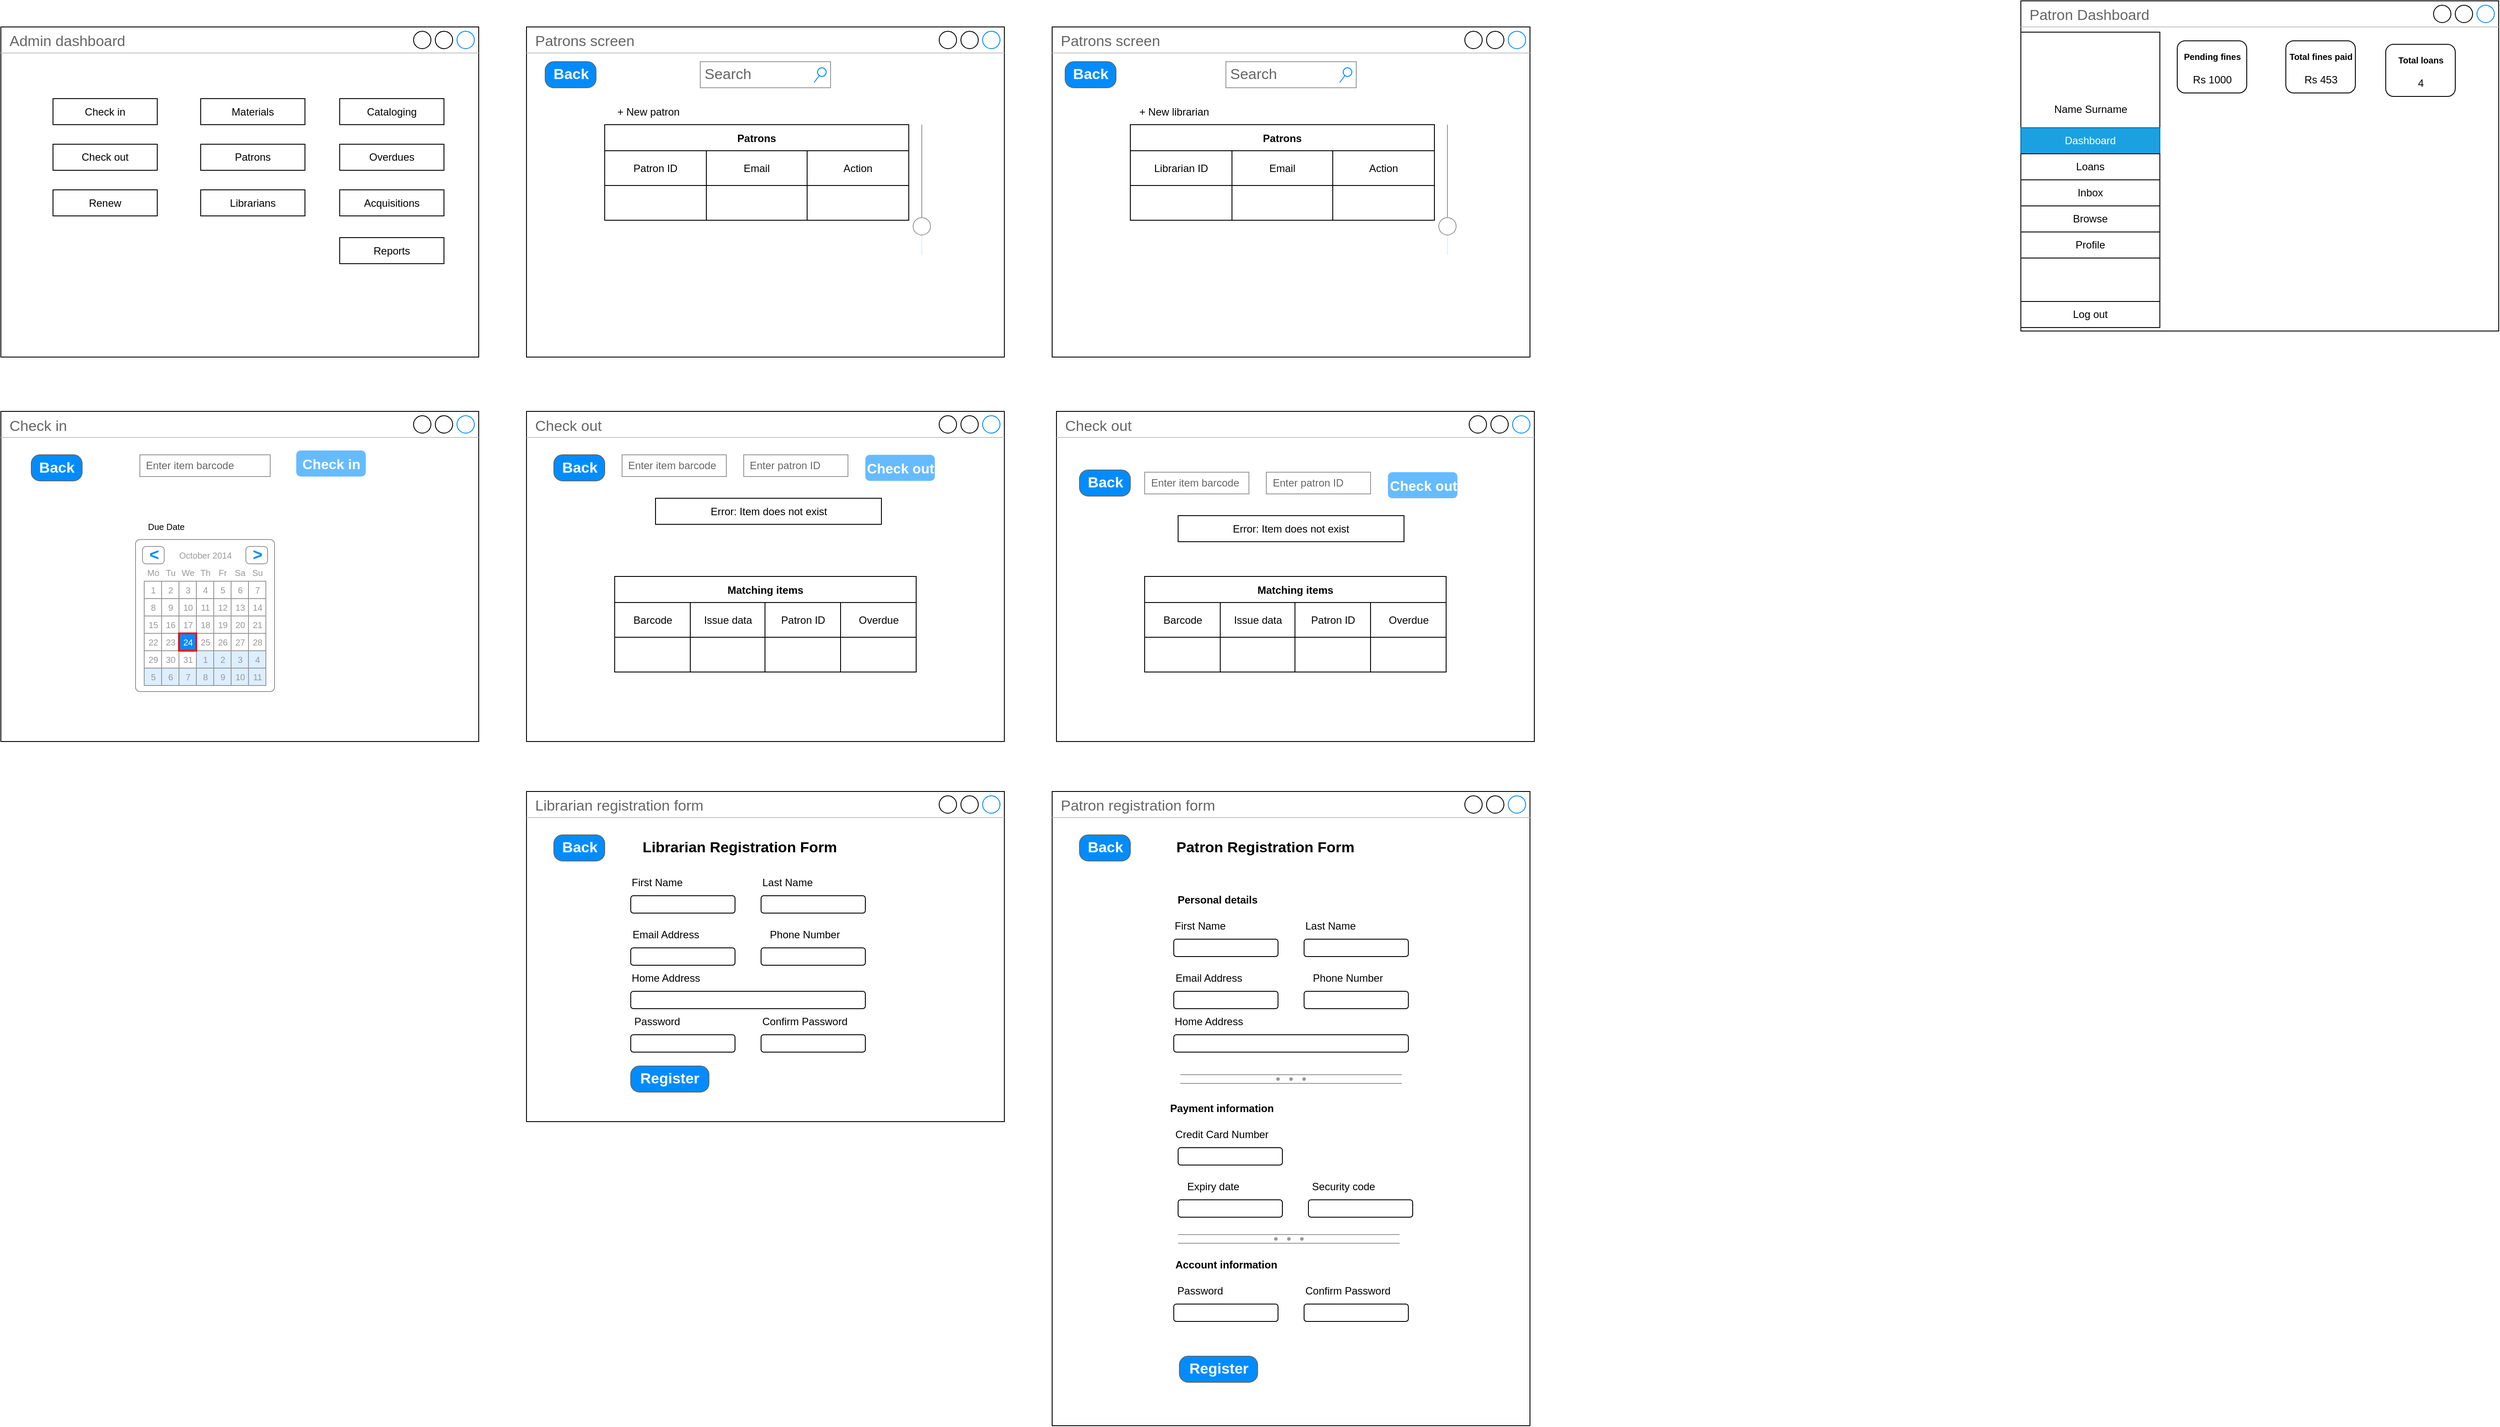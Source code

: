 <mxfile>
    <diagram id="pw19fZBroCz1HDnBDsmo" name="Page-1">
        <mxGraphModel dx="558" dy="850" grid="1" gridSize="10" guides="1" tooltips="1" connect="1" arrows="1" fold="1" page="1" pageScale="1" pageWidth="1169" pageHeight="827" math="0" shadow="0">
            <root>
                <mxCell id="0"/>
                <mxCell id="1" parent="0"/>
                <mxCell id="2" value="Admin dashboard" style="strokeWidth=1;shadow=0;dashed=0;align=center;html=1;shape=mxgraph.mockup.containers.window;align=left;verticalAlign=top;spacingLeft=8;strokeColor2=#008cff;strokeColor3=#c4c4c4;fontColor=#666666;mainText=;fontSize=17;labelBackgroundColor=none;" parent="1" vertex="1">
                    <mxGeometry x="35" y="30" width="550" height="380" as="geometry"/>
                </mxCell>
                <mxCell id="3" value="Check out" style="rounded=0;whiteSpace=wrap;html=1;" parent="1" vertex="1">
                    <mxGeometry x="95" y="165" width="120" height="30" as="geometry"/>
                </mxCell>
                <mxCell id="4" value="Patrons" style="rounded=0;whiteSpace=wrap;html=1;" parent="1" vertex="1">
                    <mxGeometry x="265" y="165" width="120" height="30" as="geometry"/>
                </mxCell>
                <mxCell id="5" value="Materials" style="rounded=0;whiteSpace=wrap;html=1;" parent="1" vertex="1">
                    <mxGeometry x="265" y="112.5" width="120" height="30" as="geometry"/>
                </mxCell>
                <mxCell id="7" value="Cataloging" style="rounded=0;whiteSpace=wrap;html=1;" parent="1" vertex="1">
                    <mxGeometry x="425" y="112.5" width="120" height="30" as="geometry"/>
                </mxCell>
                <mxCell id="8" value="Acquisitions" style="rounded=0;whiteSpace=wrap;html=1;" parent="1" vertex="1">
                    <mxGeometry x="425" y="217.5" width="120" height="30" as="geometry"/>
                </mxCell>
                <mxCell id="9" value="Reports" style="rounded=0;whiteSpace=wrap;html=1;" parent="1" vertex="1">
                    <mxGeometry x="425" y="272.5" width="120" height="30" as="geometry"/>
                </mxCell>
                <mxCell id="10" value="Check in" style="rounded=0;whiteSpace=wrap;html=1;" parent="1" vertex="1">
                    <mxGeometry x="95" y="112.5" width="120" height="30" as="geometry"/>
                </mxCell>
                <mxCell id="11" value="Renew" style="rounded=0;whiteSpace=wrap;html=1;" parent="1" vertex="1">
                    <mxGeometry x="95" y="217.5" width="120" height="30" as="geometry"/>
                </mxCell>
                <mxCell id="13" value="Overdues" style="rounded=0;whiteSpace=wrap;html=1;" parent="1" vertex="1">
                    <mxGeometry x="425" y="165" width="120" height="30" as="geometry"/>
                </mxCell>
                <mxCell id="14" value="Check in" style="strokeWidth=1;shadow=0;dashed=0;align=center;html=1;shape=mxgraph.mockup.containers.window;align=left;verticalAlign=top;spacingLeft=8;strokeColor2=#008cff;strokeColor3=#c4c4c4;fontColor=#666666;mainText=;fontSize=17;labelBackgroundColor=none;" parent="1" vertex="1">
                    <mxGeometry x="35" y="472.5" width="550" height="380" as="geometry"/>
                </mxCell>
                <mxCell id="27" value="Enter item barcode" style="strokeWidth=1;shadow=0;dashed=0;align=center;html=1;shape=mxgraph.mockup.forms.rrect;rSize=0;strokeColor=#999999;fontColor=#666666;align=left;spacingLeft=5;resizeWidth=1;" parent="1" vertex="1">
                    <mxGeometry x="195" y="522.5" width="150" height="25" as="geometry"/>
                </mxCell>
                <mxCell id="28" value="Check in" style="strokeWidth=1;shadow=0;dashed=0;align=center;html=1;shape=mxgraph.mockup.forms.rrect;rSize=5;strokeColor=none;fontColor=#ffffff;fillColor=#66bbff;fontSize=16;fontStyle=1;" parent="1" vertex="1">
                    <mxGeometry x="375" y="517.5" width="80" height="30" as="geometry"/>
                </mxCell>
                <mxCell id="46" value="Librarians" style="rounded=0;whiteSpace=wrap;html=1;" parent="1" vertex="1">
                    <mxGeometry x="265" y="217.5" width="120" height="30" as="geometry"/>
                </mxCell>
                <mxCell id="47" value="Patrons screen" style="strokeWidth=1;shadow=0;dashed=0;align=center;html=1;shape=mxgraph.mockup.containers.window;align=left;verticalAlign=top;spacingLeft=8;strokeColor2=#008cff;strokeColor3=#c4c4c4;fontColor=#666666;mainText=;fontSize=17;labelBackgroundColor=none;" parent="1" vertex="1">
                    <mxGeometry x="640" y="30" width="550" height="380" as="geometry"/>
                </mxCell>
                <mxCell id="48" value="Search" style="strokeWidth=1;shadow=0;dashed=0;align=center;html=1;shape=mxgraph.mockup.forms.searchBox;strokeColor=#999999;mainText=;strokeColor2=#008cff;fontColor=#666666;fontSize=17;align=left;spacingLeft=3;" parent="1" vertex="1">
                    <mxGeometry x="840" y="70" width="150" height="30" as="geometry"/>
                </mxCell>
                <mxCell id="49" value="Patrons" style="shape=table;startSize=30;container=1;collapsible=0;childLayout=tableLayout;fontStyle=1;align=center;" parent="1" vertex="1">
                    <mxGeometry x="730" y="142.5" width="350" height="110" as="geometry"/>
                </mxCell>
                <mxCell id="50" value="" style="shape=tableRow;horizontal=0;startSize=0;swimlaneHead=0;swimlaneBody=0;top=0;left=0;bottom=0;right=0;collapsible=0;dropTarget=0;fillColor=none;points=[[0,0.5],[1,0.5]];portConstraint=eastwest;" parent="49" vertex="1">
                    <mxGeometry y="30" width="350" height="40" as="geometry"/>
                </mxCell>
                <mxCell id="51" value="Patron ID" style="shape=partialRectangle;html=1;whiteSpace=wrap;connectable=0;fillColor=none;top=0;left=0;bottom=0;right=0;overflow=hidden;" parent="50" vertex="1">
                    <mxGeometry width="117" height="40" as="geometry">
                        <mxRectangle width="117" height="40" as="alternateBounds"/>
                    </mxGeometry>
                </mxCell>
                <mxCell id="52" value="Email" style="shape=partialRectangle;html=1;whiteSpace=wrap;connectable=0;fillColor=none;top=0;left=0;bottom=0;right=0;overflow=hidden;" parent="50" vertex="1">
                    <mxGeometry x="117" width="116" height="40" as="geometry">
                        <mxRectangle width="116" height="40" as="alternateBounds"/>
                    </mxGeometry>
                </mxCell>
                <mxCell id="53" value="Action" style="shape=partialRectangle;html=1;whiteSpace=wrap;connectable=0;fillColor=none;top=0;left=0;bottom=0;right=0;overflow=hidden;" parent="50" vertex="1">
                    <mxGeometry x="233" width="117" height="40" as="geometry">
                        <mxRectangle width="117" height="40" as="alternateBounds"/>
                    </mxGeometry>
                </mxCell>
                <mxCell id="55" value="" style="shape=tableRow;horizontal=0;startSize=0;swimlaneHead=0;swimlaneBody=0;top=0;left=0;bottom=0;right=0;collapsible=0;dropTarget=0;fillColor=none;points=[[0,0.5],[1,0.5]];portConstraint=eastwest;" parent="49" vertex="1">
                    <mxGeometry y="70" width="350" height="40" as="geometry"/>
                </mxCell>
                <mxCell id="56" value="" style="shape=partialRectangle;html=1;whiteSpace=wrap;connectable=0;fillColor=none;top=0;left=0;bottom=0;right=0;overflow=hidden;" parent="55" vertex="1">
                    <mxGeometry width="117" height="40" as="geometry">
                        <mxRectangle width="117" height="40" as="alternateBounds"/>
                    </mxGeometry>
                </mxCell>
                <mxCell id="57" value="" style="shape=partialRectangle;html=1;whiteSpace=wrap;connectable=0;fillColor=none;top=0;left=0;bottom=0;right=0;overflow=hidden;" parent="55" vertex="1">
                    <mxGeometry x="117" width="116" height="40" as="geometry">
                        <mxRectangle width="116" height="40" as="alternateBounds"/>
                    </mxGeometry>
                </mxCell>
                <mxCell id="58" value="" style="shape=partialRectangle;html=1;whiteSpace=wrap;connectable=0;fillColor=none;top=0;left=0;bottom=0;right=0;overflow=hidden;" parent="55" vertex="1">
                    <mxGeometry x="233" width="117" height="40" as="geometry">
                        <mxRectangle width="117" height="40" as="alternateBounds"/>
                    </mxGeometry>
                </mxCell>
                <mxCell id="60" value="+ New patron" style="text;html=1;align=center;verticalAlign=middle;resizable=0;points=[];autosize=1;strokeColor=none;fillColor=none;" parent="1" vertex="1">
                    <mxGeometry x="730" y="112.5" width="100" height="30" as="geometry"/>
                </mxCell>
                <mxCell id="61" value="" style="verticalLabelPosition=bottom;shadow=0;dashed=0;align=center;html=1;verticalAlign=top;strokeWidth=1;shape=mxgraph.mockup.forms.horSlider;strokeColor=#999999;sliderStyle=basic;sliderPos=20;handleStyle=circle;fillColor2=#ddeeff;direction=north;" parent="1" vertex="1">
                    <mxGeometry x="1080" y="142.5" width="30" height="150" as="geometry"/>
                </mxCell>
                <mxCell id="62" value="Check out" style="strokeWidth=1;shadow=0;dashed=0;align=center;html=1;shape=mxgraph.mockup.containers.window;align=left;verticalAlign=top;spacingLeft=8;strokeColor2=#008cff;strokeColor3=#c4c4c4;fontColor=#666666;mainText=;fontSize=17;labelBackgroundColor=none;" parent="1" vertex="1">
                    <mxGeometry x="640" y="472.5" width="550" height="380" as="geometry"/>
                </mxCell>
                <mxCell id="63" value="Enter item barcode" style="strokeWidth=1;shadow=0;dashed=0;align=center;html=1;shape=mxgraph.mockup.forms.rrect;rSize=0;strokeColor=#999999;fontColor=#666666;align=left;spacingLeft=5;resizeWidth=1;" parent="1" vertex="1">
                    <mxGeometry x="750" y="522.5" width="120" height="25" as="geometry"/>
                </mxCell>
                <mxCell id="64" value="Check out" style="strokeWidth=1;shadow=0;dashed=0;align=center;html=1;shape=mxgraph.mockup.forms.rrect;rSize=5;strokeColor=none;fontColor=#ffffff;fillColor=#66bbff;fontSize=16;fontStyle=1;" parent="1" vertex="1">
                    <mxGeometry x="1030" y="522.5" width="80" height="30" as="geometry"/>
                </mxCell>
                <mxCell id="65" value="Error: Item does not exist" style="rounded=0;whiteSpace=wrap;html=1;" parent="1" vertex="1">
                    <mxGeometry x="788.5" y="572.5" width="260" height="30" as="geometry"/>
                </mxCell>
                <mxCell id="66" value="Matching items" style="shape=table;startSize=30;container=1;collapsible=0;childLayout=tableLayout;fontStyle=1;align=center;" parent="1" vertex="1">
                    <mxGeometry x="741.5" y="662.5" width="347" height="110" as="geometry"/>
                </mxCell>
                <mxCell id="67" value="" style="shape=tableRow;horizontal=0;startSize=0;swimlaneHead=0;swimlaneBody=0;top=0;left=0;bottom=0;right=0;collapsible=0;dropTarget=0;fillColor=none;points=[[0,0.5],[1,0.5]];portConstraint=eastwest;" parent="66" vertex="1">
                    <mxGeometry y="30" width="347" height="40" as="geometry"/>
                </mxCell>
                <mxCell id="68" value="Barcode" style="shape=partialRectangle;html=1;whiteSpace=wrap;connectable=0;fillColor=none;top=0;left=0;bottom=0;right=0;overflow=hidden;" parent="67" vertex="1">
                    <mxGeometry width="87" height="40" as="geometry">
                        <mxRectangle width="87" height="40" as="alternateBounds"/>
                    </mxGeometry>
                </mxCell>
                <mxCell id="69" value="Issue data" style="shape=partialRectangle;html=1;whiteSpace=wrap;connectable=0;fillColor=none;top=0;left=0;bottom=0;right=0;overflow=hidden;" parent="67" vertex="1">
                    <mxGeometry x="87" width="86" height="40" as="geometry">
                        <mxRectangle width="86" height="40" as="alternateBounds"/>
                    </mxGeometry>
                </mxCell>
                <mxCell id="70" value="Patron ID" style="shape=partialRectangle;html=1;whiteSpace=wrap;connectable=0;fillColor=none;top=0;left=0;bottom=0;right=0;overflow=hidden;" parent="67" vertex="1">
                    <mxGeometry x="173" width="87" height="40" as="geometry">
                        <mxRectangle width="87" height="40" as="alternateBounds"/>
                    </mxGeometry>
                </mxCell>
                <mxCell id="71" value="Overdue" style="shape=partialRectangle;html=1;whiteSpace=wrap;connectable=0;fillColor=none;top=0;left=0;bottom=0;right=0;overflow=hidden;" parent="67" vertex="1">
                    <mxGeometry x="260" width="87" height="40" as="geometry">
                        <mxRectangle width="87" height="40" as="alternateBounds"/>
                    </mxGeometry>
                </mxCell>
                <mxCell id="72" value="" style="shape=tableRow;horizontal=0;startSize=0;swimlaneHead=0;swimlaneBody=0;top=0;left=0;bottom=0;right=0;collapsible=0;dropTarget=0;fillColor=none;points=[[0,0.5],[1,0.5]];portConstraint=eastwest;" parent="66" vertex="1">
                    <mxGeometry y="70" width="347" height="40" as="geometry"/>
                </mxCell>
                <mxCell id="73" value="" style="shape=partialRectangle;html=1;whiteSpace=wrap;connectable=0;fillColor=none;top=0;left=0;bottom=0;right=0;overflow=hidden;" parent="72" vertex="1">
                    <mxGeometry width="87" height="40" as="geometry">
                        <mxRectangle width="87" height="40" as="alternateBounds"/>
                    </mxGeometry>
                </mxCell>
                <mxCell id="74" value="" style="shape=partialRectangle;html=1;whiteSpace=wrap;connectable=0;fillColor=none;top=0;left=0;bottom=0;right=0;overflow=hidden;" parent="72" vertex="1">
                    <mxGeometry x="87" width="86" height="40" as="geometry">
                        <mxRectangle width="86" height="40" as="alternateBounds"/>
                    </mxGeometry>
                </mxCell>
                <mxCell id="75" value="" style="shape=partialRectangle;html=1;whiteSpace=wrap;connectable=0;fillColor=none;top=0;left=0;bottom=0;right=0;overflow=hidden;" parent="72" vertex="1">
                    <mxGeometry x="173" width="87" height="40" as="geometry">
                        <mxRectangle width="87" height="40" as="alternateBounds"/>
                    </mxGeometry>
                </mxCell>
                <mxCell id="76" style="shape=partialRectangle;html=1;whiteSpace=wrap;connectable=0;fillColor=none;top=0;left=0;bottom=0;right=0;overflow=hidden;" parent="72" vertex="1">
                    <mxGeometry x="260" width="87" height="40" as="geometry">
                        <mxRectangle width="87" height="40" as="alternateBounds"/>
                    </mxGeometry>
                </mxCell>
                <mxCell id="77" value="Enter patron ID" style="strokeWidth=1;shadow=0;dashed=0;align=center;html=1;shape=mxgraph.mockup.forms.rrect;rSize=0;strokeColor=#999999;fontColor=#666666;align=left;spacingLeft=5;resizeWidth=1;" parent="1" vertex="1">
                    <mxGeometry x="890" y="522.5" width="120" height="25" as="geometry"/>
                </mxCell>
                <mxCell id="79" value="Check out" style="strokeWidth=1;shadow=0;dashed=0;align=center;html=1;shape=mxgraph.mockup.containers.window;align=left;verticalAlign=top;spacingLeft=8;strokeColor2=#008cff;strokeColor3=#c4c4c4;fontColor=#666666;mainText=;fontSize=17;labelBackgroundColor=none;" parent="1" vertex="1">
                    <mxGeometry x="1250" y="472.5" width="550" height="380" as="geometry"/>
                </mxCell>
                <mxCell id="80" value="Enter item barcode" style="strokeWidth=1;shadow=0;dashed=0;align=center;html=1;shape=mxgraph.mockup.forms.rrect;rSize=0;strokeColor=#999999;fontColor=#666666;align=left;spacingLeft=5;resizeWidth=1;" parent="1" vertex="1">
                    <mxGeometry x="1351.5" y="542.5" width="120" height="25" as="geometry"/>
                </mxCell>
                <mxCell id="81" value="Check out" style="strokeWidth=1;shadow=0;dashed=0;align=center;html=1;shape=mxgraph.mockup.forms.rrect;rSize=5;strokeColor=none;fontColor=#ffffff;fillColor=#66bbff;fontSize=16;fontStyle=1;" parent="1" vertex="1">
                    <mxGeometry x="1631.5" y="542.5" width="80" height="30" as="geometry"/>
                </mxCell>
                <mxCell id="82" value="Error: Item does not exist" style="rounded=0;whiteSpace=wrap;html=1;" parent="1" vertex="1">
                    <mxGeometry x="1390" y="592.5" width="260" height="30" as="geometry"/>
                </mxCell>
                <mxCell id="83" value="Matching items" style="shape=table;startSize=30;container=1;collapsible=0;childLayout=tableLayout;fontStyle=1;align=center;" parent="1" vertex="1">
                    <mxGeometry x="1351.5" y="662.5" width="347" height="110" as="geometry"/>
                </mxCell>
                <mxCell id="84" value="" style="shape=tableRow;horizontal=0;startSize=0;swimlaneHead=0;swimlaneBody=0;top=0;left=0;bottom=0;right=0;collapsible=0;dropTarget=0;fillColor=none;points=[[0,0.5],[1,0.5]];portConstraint=eastwest;" parent="83" vertex="1">
                    <mxGeometry y="30" width="347" height="40" as="geometry"/>
                </mxCell>
                <mxCell id="85" value="Barcode" style="shape=partialRectangle;html=1;whiteSpace=wrap;connectable=0;fillColor=none;top=0;left=0;bottom=0;right=0;overflow=hidden;" parent="84" vertex="1">
                    <mxGeometry width="87" height="40" as="geometry">
                        <mxRectangle width="87" height="40" as="alternateBounds"/>
                    </mxGeometry>
                </mxCell>
                <mxCell id="86" value="Issue data" style="shape=partialRectangle;html=1;whiteSpace=wrap;connectable=0;fillColor=none;top=0;left=0;bottom=0;right=0;overflow=hidden;" parent="84" vertex="1">
                    <mxGeometry x="87" width="86" height="40" as="geometry">
                        <mxRectangle width="86" height="40" as="alternateBounds"/>
                    </mxGeometry>
                </mxCell>
                <mxCell id="87" value="Patron ID" style="shape=partialRectangle;html=1;whiteSpace=wrap;connectable=0;fillColor=none;top=0;left=0;bottom=0;right=0;overflow=hidden;" parent="84" vertex="1">
                    <mxGeometry x="173" width="87" height="40" as="geometry">
                        <mxRectangle width="87" height="40" as="alternateBounds"/>
                    </mxGeometry>
                </mxCell>
                <mxCell id="88" value="Overdue" style="shape=partialRectangle;html=1;whiteSpace=wrap;connectable=0;fillColor=none;top=0;left=0;bottom=0;right=0;overflow=hidden;" parent="84" vertex="1">
                    <mxGeometry x="260" width="87" height="40" as="geometry">
                        <mxRectangle width="87" height="40" as="alternateBounds"/>
                    </mxGeometry>
                </mxCell>
                <mxCell id="89" value="" style="shape=tableRow;horizontal=0;startSize=0;swimlaneHead=0;swimlaneBody=0;top=0;left=0;bottom=0;right=0;collapsible=0;dropTarget=0;fillColor=none;points=[[0,0.5],[1,0.5]];portConstraint=eastwest;" parent="83" vertex="1">
                    <mxGeometry y="70" width="347" height="40" as="geometry"/>
                </mxCell>
                <mxCell id="90" value="" style="shape=partialRectangle;html=1;whiteSpace=wrap;connectable=0;fillColor=none;top=0;left=0;bottom=0;right=0;overflow=hidden;" parent="89" vertex="1">
                    <mxGeometry width="87" height="40" as="geometry">
                        <mxRectangle width="87" height="40" as="alternateBounds"/>
                    </mxGeometry>
                </mxCell>
                <mxCell id="91" value="" style="shape=partialRectangle;html=1;whiteSpace=wrap;connectable=0;fillColor=none;top=0;left=0;bottom=0;right=0;overflow=hidden;" parent="89" vertex="1">
                    <mxGeometry x="87" width="86" height="40" as="geometry">
                        <mxRectangle width="86" height="40" as="alternateBounds"/>
                    </mxGeometry>
                </mxCell>
                <mxCell id="92" value="" style="shape=partialRectangle;html=1;whiteSpace=wrap;connectable=0;fillColor=none;top=0;left=0;bottom=0;right=0;overflow=hidden;" parent="89" vertex="1">
                    <mxGeometry x="173" width="87" height="40" as="geometry">
                        <mxRectangle width="87" height="40" as="alternateBounds"/>
                    </mxGeometry>
                </mxCell>
                <mxCell id="93" style="shape=partialRectangle;html=1;whiteSpace=wrap;connectable=0;fillColor=none;top=0;left=0;bottom=0;right=0;overflow=hidden;" parent="89" vertex="1">
                    <mxGeometry x="260" width="87" height="40" as="geometry">
                        <mxRectangle width="87" height="40" as="alternateBounds"/>
                    </mxGeometry>
                </mxCell>
                <mxCell id="94" value="Enter patron ID" style="strokeWidth=1;shadow=0;dashed=0;align=center;html=1;shape=mxgraph.mockup.forms.rrect;rSize=0;strokeColor=#999999;fontColor=#666666;align=left;spacingLeft=5;resizeWidth=1;" parent="1" vertex="1">
                    <mxGeometry x="1491.5" y="542.5" width="120" height="25" as="geometry"/>
                </mxCell>
                <mxCell id="95" value="Patrons screen" style="strokeWidth=1;shadow=0;dashed=0;align=center;html=1;shape=mxgraph.mockup.containers.window;align=left;verticalAlign=top;spacingLeft=8;strokeColor2=#008cff;strokeColor3=#c4c4c4;fontColor=#666666;mainText=;fontSize=17;labelBackgroundColor=none;" parent="1" vertex="1">
                    <mxGeometry x="1245" y="30" width="550" height="380" as="geometry"/>
                </mxCell>
                <mxCell id="96" value="Search" style="strokeWidth=1;shadow=0;dashed=0;align=center;html=1;shape=mxgraph.mockup.forms.searchBox;strokeColor=#999999;mainText=;strokeColor2=#008cff;fontColor=#666666;fontSize=17;align=left;spacingLeft=3;" parent="1" vertex="1">
                    <mxGeometry x="1445" y="70" width="150" height="30" as="geometry"/>
                </mxCell>
                <mxCell id="97" value="Patrons" style="shape=table;startSize=30;container=1;collapsible=0;childLayout=tableLayout;fontStyle=1;align=center;" parent="1" vertex="1">
                    <mxGeometry x="1335" y="142.5" width="350" height="110" as="geometry"/>
                </mxCell>
                <mxCell id="98" value="" style="shape=tableRow;horizontal=0;startSize=0;swimlaneHead=0;swimlaneBody=0;top=0;left=0;bottom=0;right=0;collapsible=0;dropTarget=0;fillColor=none;points=[[0,0.5],[1,0.5]];portConstraint=eastwest;" parent="97" vertex="1">
                    <mxGeometry y="30" width="350" height="40" as="geometry"/>
                </mxCell>
                <mxCell id="99" value="Librarian ID" style="shape=partialRectangle;html=1;whiteSpace=wrap;connectable=0;fillColor=none;top=0;left=0;bottom=0;right=0;overflow=hidden;" parent="98" vertex="1">
                    <mxGeometry width="117" height="40" as="geometry">
                        <mxRectangle width="117" height="40" as="alternateBounds"/>
                    </mxGeometry>
                </mxCell>
                <mxCell id="100" value="Email" style="shape=partialRectangle;html=1;whiteSpace=wrap;connectable=0;fillColor=none;top=0;left=0;bottom=0;right=0;overflow=hidden;" parent="98" vertex="1">
                    <mxGeometry x="117" width="116" height="40" as="geometry">
                        <mxRectangle width="116" height="40" as="alternateBounds"/>
                    </mxGeometry>
                </mxCell>
                <mxCell id="101" value="Action" style="shape=partialRectangle;html=1;whiteSpace=wrap;connectable=0;fillColor=none;top=0;left=0;bottom=0;right=0;overflow=hidden;" parent="98" vertex="1">
                    <mxGeometry x="233" width="117" height="40" as="geometry">
                        <mxRectangle width="117" height="40" as="alternateBounds"/>
                    </mxGeometry>
                </mxCell>
                <mxCell id="102" value="" style="shape=tableRow;horizontal=0;startSize=0;swimlaneHead=0;swimlaneBody=0;top=0;left=0;bottom=0;right=0;collapsible=0;dropTarget=0;fillColor=none;points=[[0,0.5],[1,0.5]];portConstraint=eastwest;" parent="97" vertex="1">
                    <mxGeometry y="70" width="350" height="40" as="geometry"/>
                </mxCell>
                <mxCell id="103" value="" style="shape=partialRectangle;html=1;whiteSpace=wrap;connectable=0;fillColor=none;top=0;left=0;bottom=0;right=0;overflow=hidden;" parent="102" vertex="1">
                    <mxGeometry width="117" height="40" as="geometry">
                        <mxRectangle width="117" height="40" as="alternateBounds"/>
                    </mxGeometry>
                </mxCell>
                <mxCell id="104" value="" style="shape=partialRectangle;html=1;whiteSpace=wrap;connectable=0;fillColor=none;top=0;left=0;bottom=0;right=0;overflow=hidden;" parent="102" vertex="1">
                    <mxGeometry x="117" width="116" height="40" as="geometry">
                        <mxRectangle width="116" height="40" as="alternateBounds"/>
                    </mxGeometry>
                </mxCell>
                <mxCell id="105" value="" style="shape=partialRectangle;html=1;whiteSpace=wrap;connectable=0;fillColor=none;top=0;left=0;bottom=0;right=0;overflow=hidden;" parent="102" vertex="1">
                    <mxGeometry x="233" width="117" height="40" as="geometry">
                        <mxRectangle width="117" height="40" as="alternateBounds"/>
                    </mxGeometry>
                </mxCell>
                <mxCell id="106" value="+ New librarian" style="text;html=1;align=center;verticalAlign=middle;resizable=0;points=[];autosize=1;strokeColor=none;fillColor=none;" parent="1" vertex="1">
                    <mxGeometry x="1335" y="112.5" width="100" height="30" as="geometry"/>
                </mxCell>
                <mxCell id="107" value="" style="verticalLabelPosition=bottom;shadow=0;dashed=0;align=center;html=1;verticalAlign=top;strokeWidth=1;shape=mxgraph.mockup.forms.horSlider;strokeColor=#999999;sliderStyle=basic;sliderPos=20;handleStyle=circle;fillColor2=#ddeeff;direction=north;" parent="1" vertex="1">
                    <mxGeometry x="1685" y="142.5" width="30" height="150" as="geometry"/>
                </mxCell>
                <mxCell id="108" value="Back" style="strokeWidth=1;shadow=0;dashed=0;align=center;html=1;shape=mxgraph.mockup.buttons.button;strokeColor=#666666;fontColor=#ffffff;mainText=;buttonStyle=round;fontSize=17;fontStyle=1;fillColor=#008cff;whiteSpace=wrap;" vertex="1" parent="1">
                    <mxGeometry x="661.5" y="70" width="58.5" height="30" as="geometry"/>
                </mxCell>
                <mxCell id="109" value="Back" style="strokeWidth=1;shadow=0;dashed=0;align=center;html=1;shape=mxgraph.mockup.buttons.button;strokeColor=#666666;fontColor=#ffffff;mainText=;buttonStyle=round;fontSize=17;fontStyle=1;fillColor=#008cff;whiteSpace=wrap;" vertex="1" parent="1">
                    <mxGeometry x="1260" y="70" width="58.5" height="30" as="geometry"/>
                </mxCell>
                <mxCell id="110" value="Back" style="strokeWidth=1;shadow=0;dashed=0;align=center;html=1;shape=mxgraph.mockup.buttons.button;strokeColor=#666666;fontColor=#ffffff;mainText=;buttonStyle=round;fontSize=17;fontStyle=1;fillColor=#008cff;whiteSpace=wrap;" vertex="1" parent="1">
                    <mxGeometry x="70" y="522.5" width="58.5" height="30" as="geometry"/>
                </mxCell>
                <mxCell id="111" value="Back" style="strokeWidth=1;shadow=0;dashed=0;align=center;html=1;shape=mxgraph.mockup.buttons.button;strokeColor=#666666;fontColor=#ffffff;mainText=;buttonStyle=round;fontSize=17;fontStyle=1;fillColor=#008cff;whiteSpace=wrap;" vertex="1" parent="1">
                    <mxGeometry x="671.5" y="522.5" width="58.5" height="30" as="geometry"/>
                </mxCell>
                <mxCell id="112" value="Back" style="strokeWidth=1;shadow=0;dashed=0;align=center;html=1;shape=mxgraph.mockup.buttons.button;strokeColor=#666666;fontColor=#ffffff;mainText=;buttonStyle=round;fontSize=17;fontStyle=1;fillColor=#008cff;whiteSpace=wrap;" vertex="1" parent="1">
                    <mxGeometry x="1276.5" y="540" width="58.5" height="30" as="geometry"/>
                </mxCell>
                <mxCell id="113" value="Librarian registration form" style="strokeWidth=1;shadow=0;dashed=0;align=center;html=1;shape=mxgraph.mockup.containers.window;align=left;verticalAlign=top;spacingLeft=8;strokeColor2=#008cff;strokeColor3=#c4c4c4;fontColor=#666666;mainText=;fontSize=17;labelBackgroundColor=none;" vertex="1" parent="1">
                    <mxGeometry x="640" y="910" width="550" height="380" as="geometry"/>
                </mxCell>
                <mxCell id="129" value="Back" style="strokeWidth=1;shadow=0;dashed=0;align=center;html=1;shape=mxgraph.mockup.buttons.button;strokeColor=#666666;fontColor=#ffffff;mainText=;buttonStyle=round;fontSize=17;fontStyle=1;fillColor=#008cff;whiteSpace=wrap;" vertex="1" parent="1">
                    <mxGeometry x="671.5" y="960" width="58.5" height="30" as="geometry"/>
                </mxCell>
                <mxCell id="143" value="&lt;font style=&quot;font-size: 17px;&quot;&gt;&lt;b&gt;Librarian Registration Form&lt;/b&gt;&lt;/font&gt;" style="text;html=1;align=center;verticalAlign=middle;resizable=0;points=[];autosize=1;strokeColor=none;fillColor=none;" vertex="1" parent="1">
                    <mxGeometry x="760" y="960" width="250" height="30" as="geometry"/>
                </mxCell>
                <mxCell id="145" value="" style="group" vertex="1" connectable="0" parent="1">
                    <mxGeometry x="750" y="1000" width="130" height="50" as="geometry"/>
                </mxCell>
                <mxCell id="142" value="First Name" style="text;html=1;align=center;verticalAlign=middle;resizable=0;points=[];autosize=1;strokeColor=none;fillColor=none;" vertex="1" parent="145">
                    <mxGeometry width="80" height="30" as="geometry"/>
                </mxCell>
                <mxCell id="144" value="" style="rounded=1;whiteSpace=wrap;html=1;" vertex="1" parent="145">
                    <mxGeometry x="10" y="30" width="120" height="20" as="geometry"/>
                </mxCell>
                <mxCell id="146" value="" style="group" vertex="1" connectable="0" parent="1">
                    <mxGeometry x="900" y="1000" width="130" height="50" as="geometry"/>
                </mxCell>
                <mxCell id="147" value="Last Name" style="text;html=1;align=center;verticalAlign=middle;resizable=0;points=[];autosize=1;strokeColor=none;fillColor=none;" vertex="1" parent="146">
                    <mxGeometry width="80" height="30" as="geometry"/>
                </mxCell>
                <mxCell id="148" value="" style="rounded=1;whiteSpace=wrap;html=1;" vertex="1" parent="146">
                    <mxGeometry x="10" y="30" width="120" height="20" as="geometry"/>
                </mxCell>
                <mxCell id="152" value="" style="group" vertex="1" connectable="0" parent="1">
                    <mxGeometry x="750" y="1110" width="290" height="50" as="geometry"/>
                </mxCell>
                <mxCell id="153" value="Home Address" style="text;html=1;align=center;verticalAlign=middle;resizable=0;points=[];autosize=1;strokeColor=none;fillColor=none;" vertex="1" parent="152">
                    <mxGeometry width="100" height="30" as="geometry"/>
                </mxCell>
                <mxCell id="154" value="" style="rounded=1;whiteSpace=wrap;html=1;" vertex="1" parent="152">
                    <mxGeometry x="10" y="30" width="270" height="20" as="geometry"/>
                </mxCell>
                <mxCell id="155" value="" style="group" vertex="1" connectable="0" parent="1">
                    <mxGeometry x="750" y="1060" width="130" height="50" as="geometry"/>
                </mxCell>
                <mxCell id="156" value="Email Address" style="text;html=1;align=center;verticalAlign=middle;resizable=0;points=[];autosize=1;strokeColor=none;fillColor=none;" vertex="1" parent="155">
                    <mxGeometry width="100" height="30" as="geometry"/>
                </mxCell>
                <mxCell id="157" value="" style="rounded=1;whiteSpace=wrap;html=1;" vertex="1" parent="155">
                    <mxGeometry x="10" y="30" width="120" height="20" as="geometry"/>
                </mxCell>
                <mxCell id="158" value="" style="group" vertex="1" connectable="0" parent="1">
                    <mxGeometry x="900" y="1060" width="130" height="50" as="geometry"/>
                </mxCell>
                <mxCell id="159" value="Phone Number" style="text;html=1;align=center;verticalAlign=middle;resizable=0;points=[];autosize=1;strokeColor=none;fillColor=none;" vertex="1" parent="158">
                    <mxGeometry x="10" width="100" height="30" as="geometry"/>
                </mxCell>
                <mxCell id="160" value="" style="rounded=1;whiteSpace=wrap;html=1;" vertex="1" parent="158">
                    <mxGeometry x="10" y="30" width="120" height="20" as="geometry"/>
                </mxCell>
                <mxCell id="162" value="Register" style="strokeWidth=1;shadow=0;dashed=0;align=center;html=1;shape=mxgraph.mockup.buttons.button;strokeColor=#666666;fontColor=#ffffff;mainText=;buttonStyle=round;fontSize=17;fontStyle=1;fillColor=#008cff;whiteSpace=wrap;" vertex="1" parent="1">
                    <mxGeometry x="760" y="1226" width="90" height="30" as="geometry"/>
                </mxCell>
                <mxCell id="164" value="" style="group" vertex="1" connectable="0" parent="1">
                    <mxGeometry x="750" y="1160" width="130" height="50" as="geometry"/>
                </mxCell>
                <mxCell id="165" value="Password" style="text;html=1;align=center;verticalAlign=middle;resizable=0;points=[];autosize=1;strokeColor=none;fillColor=none;" vertex="1" parent="164">
                    <mxGeometry width="80" height="30" as="geometry"/>
                </mxCell>
                <mxCell id="166" value="" style="rounded=1;whiteSpace=wrap;html=1;" vertex="1" parent="164">
                    <mxGeometry x="10" y="30" width="120" height="20" as="geometry"/>
                </mxCell>
                <mxCell id="167" value="" style="group" vertex="1" connectable="0" parent="1">
                    <mxGeometry x="900" y="1160" width="130" height="50" as="geometry"/>
                </mxCell>
                <mxCell id="168" value="Confirm Password" style="text;html=1;align=center;verticalAlign=middle;resizable=0;points=[];autosize=1;strokeColor=none;fillColor=none;" vertex="1" parent="167">
                    <mxGeometry width="120" height="30" as="geometry"/>
                </mxCell>
                <mxCell id="169" value="" style="rounded=1;whiteSpace=wrap;html=1;" vertex="1" parent="167">
                    <mxGeometry x="10" y="30" width="120" height="20" as="geometry"/>
                </mxCell>
                <mxCell id="172" value="Patron registration form" style="strokeWidth=1;shadow=0;dashed=0;align=center;html=1;shape=mxgraph.mockup.containers.window;align=left;verticalAlign=top;spacingLeft=8;strokeColor2=#008cff;strokeColor3=#c4c4c4;fontColor=#666666;mainText=;fontSize=17;labelBackgroundColor=none;" vertex="1" parent="1">
                    <mxGeometry x="1245" y="910" width="550" height="730" as="geometry"/>
                </mxCell>
                <mxCell id="173" value="Back" style="strokeWidth=1;shadow=0;dashed=0;align=center;html=1;shape=mxgraph.mockup.buttons.button;strokeColor=#666666;fontColor=#ffffff;mainText=;buttonStyle=round;fontSize=17;fontStyle=1;fillColor=#008cff;whiteSpace=wrap;" vertex="1" parent="1">
                    <mxGeometry x="1276.5" y="960" width="58.5" height="30" as="geometry"/>
                </mxCell>
                <mxCell id="174" value="&lt;font style=&quot;font-size: 17px;&quot;&gt;&lt;b&gt;Patron Registration Form&lt;/b&gt;&lt;/font&gt;" style="text;html=1;align=center;verticalAlign=middle;resizable=0;points=[];autosize=1;strokeColor=none;fillColor=none;" vertex="1" parent="1">
                    <mxGeometry x="1375" y="960" width="230" height="30" as="geometry"/>
                </mxCell>
                <mxCell id="175" value="" style="group" vertex="1" connectable="0" parent="1">
                    <mxGeometry x="1375" y="1050" width="130" height="50" as="geometry"/>
                </mxCell>
                <mxCell id="176" value="First Name" style="text;html=1;align=center;verticalAlign=middle;resizable=0;points=[];autosize=1;strokeColor=none;fillColor=none;" vertex="1" parent="175">
                    <mxGeometry width="80" height="30" as="geometry"/>
                </mxCell>
                <mxCell id="177" value="" style="rounded=1;whiteSpace=wrap;html=1;" vertex="1" parent="175">
                    <mxGeometry x="10" y="30" width="120" height="20" as="geometry"/>
                </mxCell>
                <mxCell id="178" value="" style="group" vertex="1" connectable="0" parent="1">
                    <mxGeometry x="1525" y="1050" width="130" height="50" as="geometry"/>
                </mxCell>
                <mxCell id="179" value="Last Name" style="text;html=1;align=center;verticalAlign=middle;resizable=0;points=[];autosize=1;strokeColor=none;fillColor=none;" vertex="1" parent="178">
                    <mxGeometry width="80" height="30" as="geometry"/>
                </mxCell>
                <mxCell id="180" value="" style="rounded=1;whiteSpace=wrap;html=1;" vertex="1" parent="178">
                    <mxGeometry x="10" y="30" width="120" height="20" as="geometry"/>
                </mxCell>
                <mxCell id="181" value="" style="group" vertex="1" connectable="0" parent="1">
                    <mxGeometry x="1375" y="1160" width="290" height="50" as="geometry"/>
                </mxCell>
                <mxCell id="182" value="Home Address" style="text;html=1;align=center;verticalAlign=middle;resizable=0;points=[];autosize=1;strokeColor=none;fillColor=none;" vertex="1" parent="181">
                    <mxGeometry width="100" height="30" as="geometry"/>
                </mxCell>
                <mxCell id="183" value="" style="rounded=1;whiteSpace=wrap;html=1;" vertex="1" parent="181">
                    <mxGeometry x="10" y="30" width="270" height="20" as="geometry"/>
                </mxCell>
                <mxCell id="184" value="" style="group" vertex="1" connectable="0" parent="1">
                    <mxGeometry x="1375" y="1110" width="130" height="50" as="geometry"/>
                </mxCell>
                <mxCell id="185" value="Email Address" style="text;html=1;align=center;verticalAlign=middle;resizable=0;points=[];autosize=1;strokeColor=none;fillColor=none;" vertex="1" parent="184">
                    <mxGeometry width="100" height="30" as="geometry"/>
                </mxCell>
                <mxCell id="186" value="" style="rounded=1;whiteSpace=wrap;html=1;" vertex="1" parent="184">
                    <mxGeometry x="10" y="30" width="120" height="20" as="geometry"/>
                </mxCell>
                <mxCell id="187" value="" style="group" vertex="1" connectable="0" parent="1">
                    <mxGeometry x="1525" y="1110" width="130" height="50" as="geometry"/>
                </mxCell>
                <mxCell id="188" value="Phone Number" style="text;html=1;align=center;verticalAlign=middle;resizable=0;points=[];autosize=1;strokeColor=none;fillColor=none;" vertex="1" parent="187">
                    <mxGeometry x="10" width="100" height="30" as="geometry"/>
                </mxCell>
                <mxCell id="189" value="" style="rounded=1;whiteSpace=wrap;html=1;" vertex="1" parent="187">
                    <mxGeometry x="10" y="30" width="120" height="20" as="geometry"/>
                </mxCell>
                <mxCell id="190" value="Register" style="strokeWidth=1;shadow=0;dashed=0;align=center;html=1;shape=mxgraph.mockup.buttons.button;strokeColor=#666666;fontColor=#ffffff;mainText=;buttonStyle=round;fontSize=17;fontStyle=1;fillColor=#008cff;whiteSpace=wrap;" vertex="1" parent="1">
                    <mxGeometry x="1391.5" y="1560" width="90" height="30" as="geometry"/>
                </mxCell>
                <mxCell id="191" value="" style="group" vertex="1" connectable="0" parent="1">
                    <mxGeometry x="1375" y="1470" width="130" height="50" as="geometry"/>
                </mxCell>
                <mxCell id="192" value="Password" style="text;html=1;align=center;verticalAlign=middle;resizable=0;points=[];autosize=1;strokeColor=none;fillColor=none;" vertex="1" parent="191">
                    <mxGeometry width="80" height="30" as="geometry"/>
                </mxCell>
                <mxCell id="193" value="" style="rounded=1;whiteSpace=wrap;html=1;" vertex="1" parent="191">
                    <mxGeometry x="10" y="30" width="120" height="20" as="geometry"/>
                </mxCell>
                <mxCell id="194" value="" style="group" vertex="1" connectable="0" parent="1">
                    <mxGeometry x="1525" y="1470" width="130" height="50" as="geometry"/>
                </mxCell>
                <mxCell id="195" value="Confirm Password" style="text;html=1;align=center;verticalAlign=middle;resizable=0;points=[];autosize=1;strokeColor=none;fillColor=none;" vertex="1" parent="194">
                    <mxGeometry width="120" height="30" as="geometry"/>
                </mxCell>
                <mxCell id="196" value="" style="rounded=1;whiteSpace=wrap;html=1;" vertex="1" parent="194">
                    <mxGeometry x="10" y="30" width="120" height="20" as="geometry"/>
                </mxCell>
                <mxCell id="198" value="&lt;b&gt;Personal details&lt;/b&gt;" style="text;html=1;align=center;verticalAlign=middle;resizable=0;points=[];autosize=1;strokeColor=none;fillColor=none;" vertex="1" parent="1">
                    <mxGeometry x="1375" y="1020" width="120" height="30" as="geometry"/>
                </mxCell>
                <mxCell id="200" value="" style="verticalLabelPosition=bottom;shadow=0;dashed=0;align=center;html=1;verticalAlign=top;strokeWidth=1;shape=mxgraph.mockup.forms.splitter;strokeColor=#999999;fontSize=17;" vertex="1" parent="1">
                    <mxGeometry x="1392.5" y="1236" width="255" height="10" as="geometry"/>
                </mxCell>
                <mxCell id="201" value="&lt;b&gt;Payment information&lt;/b&gt;" style="text;html=1;align=center;verticalAlign=middle;resizable=0;points=[];autosize=1;strokeColor=none;fillColor=none;" vertex="1" parent="1">
                    <mxGeometry x="1370" y="1260" width="140" height="30" as="geometry"/>
                </mxCell>
                <mxCell id="202" value="" style="group" vertex="1" connectable="0" parent="1">
                    <mxGeometry x="1390" y="1290" width="130" height="50" as="geometry"/>
                </mxCell>
                <mxCell id="203" value="Credit Card Number" style="text;html=1;align=center;verticalAlign=middle;resizable=0;points=[];autosize=1;strokeColor=none;fillColor=none;" vertex="1" parent="202">
                    <mxGeometry x="-15" width="130" height="30" as="geometry"/>
                </mxCell>
                <mxCell id="204" value="" style="rounded=1;whiteSpace=wrap;html=1;" vertex="1" parent="202">
                    <mxGeometry y="30" width="120" height="20" as="geometry"/>
                </mxCell>
                <mxCell id="209" value="" style="shape=image;verticalLabelPosition=bottom;labelBackgroundColor=default;verticalAlign=top;aspect=fixed;imageAspect=0;image=https://equestrio.co.nz/wp-content/uploads/2019/01/Credit-Card-Icons.png;" vertex="1" parent="1">
                    <mxGeometry x="1522.5" y="1310" width="132.5" height="32.11" as="geometry"/>
                </mxCell>
                <mxCell id="210" value="" style="verticalLabelPosition=bottom;shadow=0;dashed=0;align=center;html=1;verticalAlign=top;strokeWidth=1;shape=mxgraph.mockup.forms.splitter;strokeColor=#999999;fontSize=17;" vertex="1" parent="1">
                    <mxGeometry x="1390" y="1420" width="255" height="10" as="geometry"/>
                </mxCell>
                <mxCell id="211" value="&lt;b&gt;Account information&lt;/b&gt;" style="text;html=1;align=center;verticalAlign=middle;resizable=0;points=[];autosize=1;strokeColor=none;fillColor=none;" vertex="1" parent="1">
                    <mxGeometry x="1375" y="1440" width="140" height="30" as="geometry"/>
                </mxCell>
                <mxCell id="212" value="" style="group" vertex="1" connectable="0" parent="1">
                    <mxGeometry x="1390" y="1350" width="130" height="50" as="geometry"/>
                </mxCell>
                <mxCell id="213" value="Expiry date" style="text;html=1;align=center;verticalAlign=middle;resizable=0;points=[];autosize=1;strokeColor=none;fillColor=none;" vertex="1" parent="212">
                    <mxGeometry width="80" height="30" as="geometry"/>
                </mxCell>
                <mxCell id="214" value="" style="rounded=1;whiteSpace=wrap;html=1;" vertex="1" parent="212">
                    <mxGeometry y="30" width="120" height="20" as="geometry"/>
                </mxCell>
                <mxCell id="215" value="" style="group" vertex="1" connectable="0" parent="1">
                    <mxGeometry x="1540" y="1350" width="130" height="50" as="geometry"/>
                </mxCell>
                <mxCell id="216" value="Security code" style="text;html=1;align=center;verticalAlign=middle;resizable=0;points=[];autosize=1;strokeColor=none;fillColor=none;" vertex="1" parent="215">
                    <mxGeometry x="-10" width="100" height="30" as="geometry"/>
                </mxCell>
                <mxCell id="217" value="" style="rounded=1;whiteSpace=wrap;html=1;" vertex="1" parent="215">
                    <mxGeometry y="30" width="120" height="20" as="geometry"/>
                </mxCell>
                <mxCell id="221" value="Patron Dashboard" style="strokeWidth=1;shadow=0;dashed=0;align=center;html=1;shape=mxgraph.mockup.containers.window;align=left;verticalAlign=top;spacingLeft=8;strokeColor2=#008cff;strokeColor3=#c4c4c4;fontColor=#666666;mainText=;fontSize=17;labelBackgroundColor=none;" vertex="1" parent="1">
                    <mxGeometry x="2360" width="550" height="380" as="geometry"/>
                </mxCell>
                <mxCell id="223" value="" style="rounded=0;whiteSpace=wrap;html=1;fontSize=17;" vertex="1" parent="1">
                    <mxGeometry x="2360" y="36" width="160" height="340" as="geometry"/>
                </mxCell>
                <mxCell id="224" value="" style="shape=image;verticalLabelPosition=bottom;labelBackgroundColor=default;verticalAlign=top;aspect=fixed;imageAspect=0;image=https://static-00.iconduck.com/assets.00/user-avatar-icon-512x512-vufpcmdn.png;" vertex="1" parent="1">
                    <mxGeometry x="2410" y="46" width="60" height="60" as="geometry"/>
                </mxCell>
                <mxCell id="225" value="&lt;font style=&quot;font-size: 12px;&quot;&gt;Name Surname&lt;/font&gt;" style="text;html=1;align=center;verticalAlign=middle;resizable=0;points=[];autosize=1;strokeColor=none;fillColor=none;fontSize=17;" vertex="1" parent="1">
                    <mxGeometry x="2385" y="108.5" width="110" height="30" as="geometry"/>
                </mxCell>
                <mxCell id="226" value="Dashboard" style="rounded=0;whiteSpace=wrap;html=1;fontSize=12;fillColor=#1ba1e2;fontColor=#ffffff;strokeColor=#006EAF;" vertex="1" parent="1">
                    <mxGeometry x="2360" y="146" width="160" height="30" as="geometry"/>
                </mxCell>
                <mxCell id="227" value="Loans" style="rounded=0;whiteSpace=wrap;html=1;fontSize=12;" vertex="1" parent="1">
                    <mxGeometry x="2360" y="176" width="160" height="30" as="geometry"/>
                </mxCell>
                <mxCell id="228" value="Inbox" style="rounded=0;whiteSpace=wrap;html=1;fontSize=12;" vertex="1" parent="1">
                    <mxGeometry x="2360" y="206" width="160" height="30" as="geometry"/>
                </mxCell>
                <mxCell id="229" value="Browse" style="rounded=0;whiteSpace=wrap;html=1;fontSize=12;" vertex="1" parent="1">
                    <mxGeometry x="2360" y="236" width="160" height="30" as="geometry"/>
                </mxCell>
                <mxCell id="230" value="Log out" style="rounded=0;whiteSpace=wrap;html=1;fontSize=12;" vertex="1" parent="1">
                    <mxGeometry x="2360" y="346" width="160" height="30" as="geometry"/>
                </mxCell>
                <mxCell id="231" value="Profile" style="rounded=0;whiteSpace=wrap;html=1;fontSize=12;" vertex="1" parent="1">
                    <mxGeometry x="2360" y="266" width="160" height="30" as="geometry"/>
                </mxCell>
                <mxCell id="232" value="" style="rounded=1;whiteSpace=wrap;html=1;fontSize=12;" vertex="1" parent="1">
                    <mxGeometry x="2540" y="46" width="80" height="60" as="geometry"/>
                </mxCell>
                <mxCell id="235" value="&lt;span style=&quot;font-size: 10px;&quot;&gt;&lt;b&gt;Pending fines&lt;/b&gt;&lt;/span&gt;" style="text;html=1;align=center;verticalAlign=middle;resizable=0;points=[];autosize=1;strokeColor=none;fillColor=none;fontSize=12;" vertex="1" parent="1">
                    <mxGeometry x="2535" y="48.5" width="90" height="30" as="geometry"/>
                </mxCell>
                <mxCell id="236" value="Rs 1000" style="text;html=1;align=center;verticalAlign=middle;resizable=0;points=[];autosize=1;strokeColor=none;fillColor=none;fontSize=12;" vertex="1" parent="1">
                    <mxGeometry x="2545" y="76" width="70" height="30" as="geometry"/>
                </mxCell>
                <mxCell id="241" value="" style="group" vertex="1" connectable="0" parent="1">
                    <mxGeometry x="2655" y="46" width="100" height="60" as="geometry"/>
                </mxCell>
                <mxCell id="237" value="" style="rounded=1;whiteSpace=wrap;html=1;fontSize=12;" vertex="1" parent="241">
                    <mxGeometry x="10" width="80" height="60" as="geometry"/>
                </mxCell>
                <mxCell id="238" value="&lt;span style=&quot;font-size: 10px;&quot;&gt;&lt;b&gt;Total fines paid&lt;/b&gt;&lt;/span&gt;" style="text;html=1;align=center;verticalAlign=middle;resizable=0;points=[];autosize=1;strokeColor=none;fillColor=none;fontSize=12;" vertex="1" parent="241">
                    <mxGeometry y="2.5" width="100" height="30" as="geometry"/>
                </mxCell>
                <mxCell id="239" value="Rs 453" style="text;html=1;align=center;verticalAlign=middle;resizable=0;points=[];autosize=1;strokeColor=none;fillColor=none;fontSize=12;" vertex="1" parent="241">
                    <mxGeometry x="20" y="30" width="60" height="30" as="geometry"/>
                </mxCell>
                <mxCell id="242" value="" style="group" vertex="1" connectable="0" parent="1">
                    <mxGeometry x="2770" y="50" width="105" height="60" as="geometry"/>
                </mxCell>
                <mxCell id="243" value="" style="rounded=1;whiteSpace=wrap;html=1;fontSize=12;" vertex="1" parent="242">
                    <mxGeometry x="10" width="80" height="60" as="geometry"/>
                </mxCell>
                <mxCell id="244" value="&lt;span style=&quot;font-size: 10px;&quot;&gt;&lt;b&gt;Total loans&lt;/b&gt;&lt;/span&gt;" style="text;html=1;align=center;verticalAlign=middle;resizable=0;points=[];autosize=1;strokeColor=none;fillColor=none;fontSize=12;" vertex="1" parent="242">
                    <mxGeometry x="10" y="2.5" width="80" height="30" as="geometry"/>
                </mxCell>
                <mxCell id="245" value="4" style="text;html=1;align=center;verticalAlign=middle;resizable=0;points=[];autosize=1;strokeColor=none;fillColor=none;fontSize=12;" vertex="1" parent="242">
                    <mxGeometry x="35" y="30" width="30" height="30" as="geometry"/>
                </mxCell>
                <mxCell id="248" value="" style="strokeWidth=1;shadow=0;dashed=0;align=center;html=1;shape=mxgraph.mockup.forms.rrect;rSize=5;strokeColor=#999999;fillColor=#ffffff;fontSize=10;" vertex="1" parent="1">
                    <mxGeometry x="190" y="620" width="160" height="175" as="geometry"/>
                </mxCell>
                <mxCell id="249" value="October 2014" style="strokeWidth=1;shadow=0;dashed=0;align=center;html=1;shape=mxgraph.mockup.forms.anchor;fontColor=#999999;fontSize=10;" vertex="1" parent="248">
                    <mxGeometry x="30" y="8" width="100" height="20" as="geometry"/>
                </mxCell>
                <mxCell id="250" value="&lt;" style="strokeWidth=1;shadow=0;dashed=0;align=center;html=1;shape=mxgraph.mockup.forms.rrect;rSize=4;strokeColor=#999999;fontColor=#008cff;fontSize=19;fontStyle=1;" vertex="1" parent="248">
                    <mxGeometry x="8" y="8" width="25" height="20" as="geometry"/>
                </mxCell>
                <mxCell id="251" value="&gt;" style="strokeWidth=1;shadow=0;dashed=0;align=center;html=1;shape=mxgraph.mockup.forms.rrect;rSize=4;strokeColor=#999999;fontColor=#008cff;fontSize=19;fontStyle=1;" vertex="1" parent="248">
                    <mxGeometry x="127" y="8" width="25" height="20" as="geometry"/>
                </mxCell>
                <mxCell id="252" value="Mo" style="strokeWidth=1;shadow=0;dashed=0;align=center;html=1;shape=mxgraph.mockup.forms.anchor;fontColor=#999999;fontSize=10;" vertex="1" parent="248">
                    <mxGeometry x="10" y="28" width="20" height="20" as="geometry"/>
                </mxCell>
                <mxCell id="253" value="Tu" style="strokeWidth=1;shadow=0;dashed=0;align=center;html=1;shape=mxgraph.mockup.forms.anchor;fontColor=#999999;fontSize=10;" vertex="1" parent="248">
                    <mxGeometry x="30" y="28" width="20" height="20" as="geometry"/>
                </mxCell>
                <mxCell id="254" value="We" style="strokeWidth=1;shadow=0;dashed=0;align=center;html=1;shape=mxgraph.mockup.forms.anchor;fontColor=#999999;fontSize=10;" vertex="1" parent="248">
                    <mxGeometry x="50" y="28" width="20" height="20" as="geometry"/>
                </mxCell>
                <mxCell id="255" value="Th" style="strokeWidth=1;shadow=0;dashed=0;align=center;html=1;shape=mxgraph.mockup.forms.anchor;fontColor=#999999;fontSize=10;" vertex="1" parent="248">
                    <mxGeometry x="70" y="28" width="20" height="20" as="geometry"/>
                </mxCell>
                <mxCell id="256" value="Fr" style="strokeWidth=1;shadow=0;dashed=0;align=center;html=1;shape=mxgraph.mockup.forms.anchor;fontColor=#999999;fontSize=10;" vertex="1" parent="248">
                    <mxGeometry x="90" y="28" width="20" height="20" as="geometry"/>
                </mxCell>
                <mxCell id="257" value="Sa" style="strokeWidth=1;shadow=0;dashed=0;align=center;html=1;shape=mxgraph.mockup.forms.anchor;fontColor=#999999;fontSize=10;" vertex="1" parent="248">
                    <mxGeometry x="110" y="28" width="20" height="20" as="geometry"/>
                </mxCell>
                <mxCell id="258" value="Su" style="strokeWidth=1;shadow=0;dashed=0;align=center;html=1;shape=mxgraph.mockup.forms.anchor;fontColor=#999999;fontSize=10;" vertex="1" parent="248">
                    <mxGeometry x="130" y="28" width="20" height="20" as="geometry"/>
                </mxCell>
                <mxCell id="259" value="1" style="strokeWidth=1;shadow=0;dashed=0;align=center;html=1;shape=mxgraph.mockup.forms.rrect;rSize=0;strokeColor=#999999;fontColor=#999999;fontSize=10;" vertex="1" parent="248">
                    <mxGeometry x="10" y="48" width="20" height="20" as="geometry"/>
                </mxCell>
                <mxCell id="260" value="2" style="strokeWidth=1;shadow=0;dashed=0;align=center;html=1;shape=mxgraph.mockup.forms.rrect;rSize=0;strokeColor=#999999;fontColor=#999999;fontSize=10;" vertex="1" parent="248">
                    <mxGeometry x="30" y="48" width="20" height="20" as="geometry"/>
                </mxCell>
                <mxCell id="261" value="3" style="strokeWidth=1;shadow=0;dashed=0;align=center;html=1;shape=mxgraph.mockup.forms.rrect;rSize=0;strokeColor=#999999;fontColor=#999999;fontSize=10;" vertex="1" parent="248">
                    <mxGeometry x="50" y="48" width="20" height="20" as="geometry"/>
                </mxCell>
                <mxCell id="262" value="4" style="strokeWidth=1;shadow=0;dashed=0;align=center;html=1;shape=mxgraph.mockup.forms.rrect;rSize=0;strokeColor=#999999;fontColor=#999999;fontSize=10;" vertex="1" parent="248">
                    <mxGeometry x="70" y="48" width="20" height="20" as="geometry"/>
                </mxCell>
                <mxCell id="263" value="5" style="strokeWidth=1;shadow=0;dashed=0;align=center;html=1;shape=mxgraph.mockup.forms.rrect;rSize=0;strokeColor=#999999;fontColor=#999999;fontSize=10;" vertex="1" parent="248">
                    <mxGeometry x="90" y="48" width="20" height="20" as="geometry"/>
                </mxCell>
                <mxCell id="264" value="6" style="strokeWidth=1;shadow=0;dashed=0;align=center;html=1;shape=mxgraph.mockup.forms.rrect;rSize=0;strokeColor=#999999;fontColor=#999999;fontSize=10;" vertex="1" parent="248">
                    <mxGeometry x="110" y="48" width="20" height="20" as="geometry"/>
                </mxCell>
                <mxCell id="265" value="7" style="strokeWidth=1;shadow=0;dashed=0;align=center;html=1;shape=mxgraph.mockup.forms.rrect;rSize=0;strokeColor=#999999;fontColor=#999999;fontSize=10;" vertex="1" parent="248">
                    <mxGeometry x="130" y="48" width="20" height="20" as="geometry"/>
                </mxCell>
                <mxCell id="266" value="8" style="strokeWidth=1;shadow=0;dashed=0;align=center;html=1;shape=mxgraph.mockup.forms.rrect;rSize=0;strokeColor=#999999;fontColor=#999999;fontSize=10;" vertex="1" parent="248">
                    <mxGeometry x="10" y="68" width="20" height="20" as="geometry"/>
                </mxCell>
                <mxCell id="267" value="9" style="strokeWidth=1;shadow=0;dashed=0;align=center;html=1;shape=mxgraph.mockup.forms.rrect;rSize=0;strokeColor=#999999;fontColor=#999999;fontSize=10;" vertex="1" parent="248">
                    <mxGeometry x="30" y="68" width="20" height="20" as="geometry"/>
                </mxCell>
                <mxCell id="268" value="10" style="strokeWidth=1;shadow=0;dashed=0;align=center;html=1;shape=mxgraph.mockup.forms.rrect;rSize=0;strokeColor=#999999;fontColor=#999999;fontSize=10;" vertex="1" parent="248">
                    <mxGeometry x="50" y="68" width="20" height="20" as="geometry"/>
                </mxCell>
                <mxCell id="269" value="11" style="strokeWidth=1;shadow=0;dashed=0;align=center;html=1;shape=mxgraph.mockup.forms.rrect;rSize=0;strokeColor=#999999;fontColor=#999999;fontSize=10;" vertex="1" parent="248">
                    <mxGeometry x="70" y="68" width="20" height="20" as="geometry"/>
                </mxCell>
                <mxCell id="270" value="12" style="strokeWidth=1;shadow=0;dashed=0;align=center;html=1;shape=mxgraph.mockup.forms.rrect;rSize=0;strokeColor=#999999;fontColor=#999999;fontSize=10;" vertex="1" parent="248">
                    <mxGeometry x="90" y="68" width="20" height="20" as="geometry"/>
                </mxCell>
                <mxCell id="271" value="13" style="strokeWidth=1;shadow=0;dashed=0;align=center;html=1;shape=mxgraph.mockup.forms.rrect;rSize=0;strokeColor=#999999;fontColor=#999999;fontSize=10;" vertex="1" parent="248">
                    <mxGeometry x="110" y="68" width="20" height="20" as="geometry"/>
                </mxCell>
                <mxCell id="272" value="14" style="strokeWidth=1;shadow=0;dashed=0;align=center;html=1;shape=mxgraph.mockup.forms.rrect;rSize=0;strokeColor=#999999;fontColor=#999999;fontSize=10;" vertex="1" parent="248">
                    <mxGeometry x="130" y="68" width="20" height="20" as="geometry"/>
                </mxCell>
                <mxCell id="273" value="15" style="strokeWidth=1;shadow=0;dashed=0;align=center;html=1;shape=mxgraph.mockup.forms.rrect;rSize=0;strokeColor=#999999;fontColor=#999999;fontSize=10;" vertex="1" parent="248">
                    <mxGeometry x="10" y="88" width="20" height="20" as="geometry"/>
                </mxCell>
                <mxCell id="274" value="16" style="strokeWidth=1;shadow=0;dashed=0;align=center;html=1;shape=mxgraph.mockup.forms.rrect;rSize=0;strokeColor=#999999;fontColor=#999999;fontSize=10;" vertex="1" parent="248">
                    <mxGeometry x="30" y="88" width="20" height="20" as="geometry"/>
                </mxCell>
                <mxCell id="275" value="17" style="strokeWidth=1;shadow=0;dashed=0;align=center;html=1;shape=mxgraph.mockup.forms.rrect;rSize=0;strokeColor=#999999;fontColor=#999999;fontSize=10;" vertex="1" parent="248">
                    <mxGeometry x="50" y="88" width="20" height="20" as="geometry"/>
                </mxCell>
                <mxCell id="276" value="18" style="strokeWidth=1;shadow=0;dashed=0;align=center;html=1;shape=mxgraph.mockup.forms.rrect;rSize=0;strokeColor=#999999;fontColor=#999999;fontSize=10;" vertex="1" parent="248">
                    <mxGeometry x="70" y="88" width="20" height="20" as="geometry"/>
                </mxCell>
                <mxCell id="277" value="19" style="strokeWidth=1;shadow=0;dashed=0;align=center;html=1;shape=mxgraph.mockup.forms.rrect;rSize=0;strokeColor=#999999;fontColor=#999999;fontSize=10;" vertex="1" parent="248">
                    <mxGeometry x="90" y="88" width="20" height="20" as="geometry"/>
                </mxCell>
                <mxCell id="278" value="20" style="strokeWidth=1;shadow=0;dashed=0;align=center;html=1;shape=mxgraph.mockup.forms.rrect;rSize=0;strokeColor=#999999;fontColor=#999999;fontSize=10;" vertex="1" parent="248">
                    <mxGeometry x="110" y="88" width="20" height="20" as="geometry"/>
                </mxCell>
                <mxCell id="279" value="21" style="strokeWidth=1;shadow=0;dashed=0;align=center;html=1;shape=mxgraph.mockup.forms.rrect;rSize=0;strokeColor=#999999;fontColor=#999999;fontSize=10;" vertex="1" parent="248">
                    <mxGeometry x="130" y="88" width="20" height="20" as="geometry"/>
                </mxCell>
                <mxCell id="280" value="22" style="strokeWidth=1;shadow=0;dashed=0;align=center;html=1;shape=mxgraph.mockup.forms.rrect;rSize=0;strokeColor=#999999;fontColor=#999999;fontSize=10;" vertex="1" parent="248">
                    <mxGeometry x="10" y="108" width="20" height="20" as="geometry"/>
                </mxCell>
                <mxCell id="281" value="23" style="strokeWidth=1;shadow=0;dashed=0;align=center;html=1;shape=mxgraph.mockup.forms.rrect;rSize=0;strokeColor=#999999;fontColor=#999999;fontSize=10;" vertex="1" parent="248">
                    <mxGeometry x="30" y="108" width="20" height="20" as="geometry"/>
                </mxCell>
                <mxCell id="282" value="25" style="strokeWidth=1;shadow=0;dashed=0;align=center;html=1;shape=mxgraph.mockup.forms.rrect;rSize=0;strokeColor=#999999;fontColor=#999999;fontSize=10;" vertex="1" parent="248">
                    <mxGeometry x="70" y="108" width="20" height="20" as="geometry"/>
                </mxCell>
                <mxCell id="283" value="26" style="strokeWidth=1;shadow=0;dashed=0;align=center;html=1;shape=mxgraph.mockup.forms.rrect;rSize=0;strokeColor=#999999;fontColor=#999999;fontSize=10;" vertex="1" parent="248">
                    <mxGeometry x="90" y="108" width="20" height="20" as="geometry"/>
                </mxCell>
                <mxCell id="284" value="27" style="strokeWidth=1;shadow=0;dashed=0;align=center;html=1;shape=mxgraph.mockup.forms.rrect;rSize=0;strokeColor=#999999;fontColor=#999999;fontSize=10;" vertex="1" parent="248">
                    <mxGeometry x="110" y="108" width="20" height="20" as="geometry"/>
                </mxCell>
                <mxCell id="285" value="28" style="strokeWidth=1;shadow=0;dashed=0;align=center;html=1;shape=mxgraph.mockup.forms.rrect;rSize=0;strokeColor=#999999;fontColor=#999999;fontSize=10;" vertex="1" parent="248">
                    <mxGeometry x="130" y="108" width="20" height="20" as="geometry"/>
                </mxCell>
                <mxCell id="286" value="29" style="strokeWidth=1;shadow=0;dashed=0;align=center;html=1;shape=mxgraph.mockup.forms.rrect;rSize=0;strokeColor=#999999;fontColor=#999999;fontSize=10;" vertex="1" parent="248">
                    <mxGeometry x="10" y="128" width="20" height="20" as="geometry"/>
                </mxCell>
                <mxCell id="287" value="30" style="strokeWidth=1;shadow=0;dashed=0;align=center;html=1;shape=mxgraph.mockup.forms.rrect;rSize=0;strokeColor=#999999;fontColor=#999999;fontSize=10;" vertex="1" parent="248">
                    <mxGeometry x="30" y="128" width="20" height="20" as="geometry"/>
                </mxCell>
                <mxCell id="288" value="31" style="strokeWidth=1;shadow=0;dashed=0;align=center;html=1;shape=mxgraph.mockup.forms.rrect;rSize=0;strokeColor=#999999;fontColor=#999999;fontSize=10;" vertex="1" parent="248">
                    <mxGeometry x="50" y="128" width="20" height="20" as="geometry"/>
                </mxCell>
                <mxCell id="289" value="1" style="strokeWidth=1;shadow=0;dashed=0;align=center;html=1;shape=mxgraph.mockup.forms.rrect;rSize=0;strokeColor=#999999;fontColor=#999999;fillColor=#ddeeff;fontSize=10;" vertex="1" parent="248">
                    <mxGeometry x="70" y="128" width="20" height="20" as="geometry"/>
                </mxCell>
                <mxCell id="290" value="2" style="strokeWidth=1;shadow=0;dashed=0;align=center;html=1;shape=mxgraph.mockup.forms.rrect;rSize=0;strokeColor=#999999;fontColor=#999999;fillColor=#ddeeff;fontSize=10;" vertex="1" parent="248">
                    <mxGeometry x="90" y="128" width="20" height="20" as="geometry"/>
                </mxCell>
                <mxCell id="291" value="3" style="strokeWidth=1;shadow=0;dashed=0;align=center;html=1;shape=mxgraph.mockup.forms.rrect;rSize=0;strokeColor=#999999;fontColor=#999999;fillColor=#ddeeff;fontSize=10;" vertex="1" parent="248">
                    <mxGeometry x="110" y="128" width="20" height="20" as="geometry"/>
                </mxCell>
                <mxCell id="292" value="4" style="strokeWidth=1;shadow=0;dashed=0;align=center;html=1;shape=mxgraph.mockup.forms.rrect;rSize=0;strokeColor=#999999;fontColor=#999999;fillColor=#ddeeff;fontSize=10;" vertex="1" parent="248">
                    <mxGeometry x="130" y="128" width="20" height="20" as="geometry"/>
                </mxCell>
                <mxCell id="293" value="5" style="strokeWidth=1;shadow=0;dashed=0;align=center;html=1;shape=mxgraph.mockup.forms.rrect;rSize=0;strokeColor=#999999;fontColor=#999999;fillColor=#ddeeff;fontSize=10;" vertex="1" parent="248">
                    <mxGeometry x="10" y="148" width="20" height="20" as="geometry"/>
                </mxCell>
                <mxCell id="294" value="6" style="strokeWidth=1;shadow=0;dashed=0;align=center;html=1;shape=mxgraph.mockup.forms.rrect;rSize=0;strokeColor=#999999;fontColor=#999999;fillColor=#ddeeff;fontSize=10;" vertex="1" parent="248">
                    <mxGeometry x="30" y="148" width="20" height="20" as="geometry"/>
                </mxCell>
                <mxCell id="295" value="7" style="strokeWidth=1;shadow=0;dashed=0;align=center;html=1;shape=mxgraph.mockup.forms.rrect;rSize=0;strokeColor=#999999;fontColor=#999999;fillColor=#ddeeff;fontSize=10;" vertex="1" parent="248">
                    <mxGeometry x="50" y="148" width="20" height="20" as="geometry"/>
                </mxCell>
                <mxCell id="296" value="8" style="strokeWidth=1;shadow=0;dashed=0;align=center;html=1;shape=mxgraph.mockup.forms.rrect;rSize=0;strokeColor=#999999;fontColor=#999999;fillColor=#ddeeff;fontSize=10;" vertex="1" parent="248">
                    <mxGeometry x="70" y="148" width="20" height="20" as="geometry"/>
                </mxCell>
                <mxCell id="297" value="9" style="strokeWidth=1;shadow=0;dashed=0;align=center;html=1;shape=mxgraph.mockup.forms.rrect;rSize=0;strokeColor=#999999;fontColor=#999999;fillColor=#ddeeff;fontSize=10;" vertex="1" parent="248">
                    <mxGeometry x="90" y="148" width="20" height="20" as="geometry"/>
                </mxCell>
                <mxCell id="298" value="10" style="strokeWidth=1;shadow=0;dashed=0;align=center;html=1;shape=mxgraph.mockup.forms.rrect;rSize=0;strokeColor=#999999;fontColor=#999999;fillColor=#ddeeff;fontSize=10;" vertex="1" parent="248">
                    <mxGeometry x="110" y="148" width="20" height="20" as="geometry"/>
                </mxCell>
                <mxCell id="299" value="11" style="strokeWidth=1;shadow=0;dashed=0;align=center;html=1;shape=mxgraph.mockup.forms.rrect;rSize=0;strokeColor=#999999;fontColor=#999999;fillColor=#ddeeff;fontSize=10;" vertex="1" parent="248">
                    <mxGeometry x="130" y="148" width="20" height="20" as="geometry"/>
                </mxCell>
                <mxCell id="300" value="24" style="strokeWidth=1;shadow=0;dashed=0;align=center;html=1;shape=mxgraph.mockup.forms.rrect;rSize=0;strokeColor=#ff0000;fontColor=#ffffff;strokeWidth=2;fillColor=#008cff;fontSize=10;" vertex="1" parent="248">
                    <mxGeometry x="50" y="108" width="20" height="20" as="geometry"/>
                </mxCell>
                <mxCell id="301" value="Due Date" style="text;html=1;align=center;verticalAlign=middle;resizable=0;points=[];autosize=1;strokeColor=none;fillColor=none;fontSize=10;" vertex="1" parent="1">
                    <mxGeometry x="190" y="590" width="70" height="30" as="geometry"/>
                </mxCell>
            </root>
        </mxGraphModel>
    </diagram>
</mxfile>